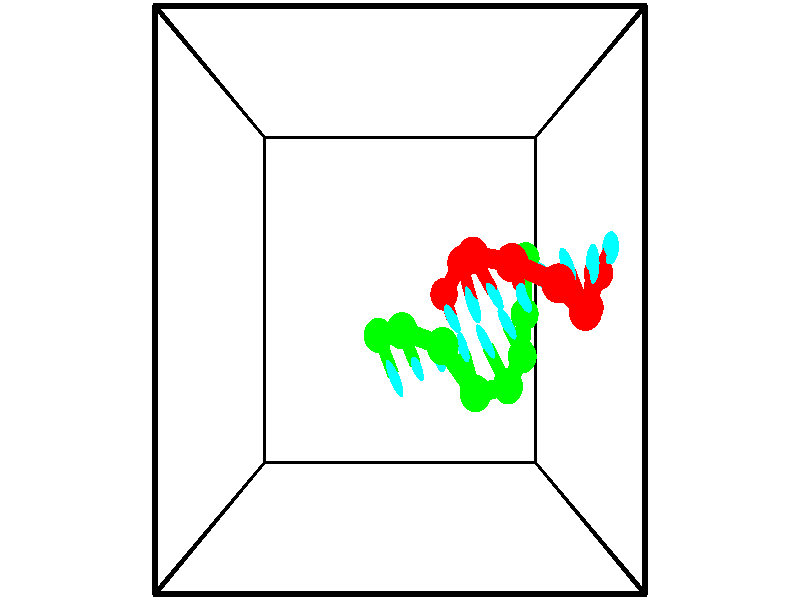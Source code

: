 // switches for output
#declare DRAW_BASES = 1; // possible values are 0, 1; only relevant for DNA ribbons
#declare DRAW_BASES_TYPE = 3; // possible values are 1, 2, 3; only relevant for DNA ribbons
#declare DRAW_FOG = 0; // set to 1 to enable fog

#include "colors.inc"

#include "transforms.inc"
background { rgb <1, 1, 1>}

#default {
   normal{
       ripples 0.25
       frequency 0.20
       turbulence 0.2
       lambda 5
   }
	finish {
		phong 0.1
		phong_size 40.
	}
}

// original window dimensions: 1024x640


// camera settings

camera {
	sky <-0, 1, 0>
	up <-0, 1, 0>
	right 1.6 * <1, 0, 0>
	location <2.5, 2.5, 11.1562>
	look_at <2.5, 2.5, 2.5>
	direction <0, 0, -8.6562>
	angle 67.0682
}


# declare cpy_camera_pos = <2.5, 2.5, 11.1562>;
# if (DRAW_FOG = 1)
fog {
	fog_type 2
	up vnormalize(cpy_camera_pos)
	color rgbt<1,1,1,0.3>
	distance 1e-5
	fog_alt 3e-3
	fog_offset 4
}
# end


// LIGHTS

# declare lum = 6;
global_settings {
	ambient_light rgb lum * <0.05, 0.05, 0.05>
	max_trace_level 15
}# declare cpy_direct_light_amount = 0.25;
light_source
{	1000 * <-1, -1, 1>,
	rgb lum * cpy_direct_light_amount
	parallel
}

light_source
{	1000 * <1, 1, -1>,
	rgb lum * cpy_direct_light_amount
	parallel
}

// strand 0

// nucleotide -1

// particle -1
sphere {
	<6.021746, 2.892507, 0.440936> 0.250000
	pigment { color rgbt <1,0,0,0> }
	no_shadow
}
cylinder {
	<6.020100, 3.082146, 0.793121>,  <6.019112, 3.195929, 1.004433>, 0.100000
	pigment { color rgbt <1,0,0,0> }
	no_shadow
}
cylinder {
	<6.020100, 3.082146, 0.793121>,  <6.021746, 2.892507, 0.440936>, 0.100000
	pigment { color rgbt <1,0,0,0> }
	no_shadow
}

// particle -1
sphere {
	<6.020100, 3.082146, 0.793121> 0.100000
	pigment { color rgbt <1,0,0,0> }
	no_shadow
}
sphere {
	0, 1
	scale<0.080000,0.200000,0.300000>
	matrix <-0.972789, -0.205868, 0.106304,
		0.231657, -0.856067, 0.462043,
		-0.004116, 0.474096, 0.880464,
		6.018865, 3.224375, 1.057260>
	pigment { color rgbt <0,1,1,0> }
	no_shadow
}
cylinder {
	<5.724980, 2.394624, 0.815210>,  <6.021746, 2.892507, 0.440936>, 0.130000
	pigment { color rgbt <1,0,0,0> }
	no_shadow
}

// nucleotide -1

// particle -1
sphere {
	<5.724980, 2.394624, 0.815210> 0.250000
	pigment { color rgbt <1,0,0,0> }
	no_shadow
}
cylinder {
	<5.701080, 2.736122, 1.022110>,  <5.686740, 2.941021, 1.146250>, 0.100000
	pigment { color rgbt <1,0,0,0> }
	no_shadow
}
cylinder {
	<5.701080, 2.736122, 1.022110>,  <5.724980, 2.394624, 0.815210>, 0.100000
	pigment { color rgbt <1,0,0,0> }
	no_shadow
}

// particle -1
sphere {
	<5.701080, 2.736122, 1.022110> 0.100000
	pigment { color rgbt <1,0,0,0> }
	no_shadow
}
sphere {
	0, 1
	scale<0.080000,0.200000,0.300000>
	matrix <-0.991926, -0.108847, 0.065076,
		0.111859, -0.509187, 0.853356,
		-0.059750, 0.853746, 0.517251,
		5.683156, 2.992246, 1.177285>
	pigment { color rgbt <0,1,1,0> }
	no_shadow
}
cylinder {
	<5.444423, 2.340955, 1.563137>,  <5.724980, 2.394624, 0.815210>, 0.130000
	pigment { color rgbt <1,0,0,0> }
	no_shadow
}

// nucleotide -1

// particle -1
sphere {
	<5.444423, 2.340955, 1.563137> 0.250000
	pigment { color rgbt <1,0,0,0> }
	no_shadow
}
cylinder {
	<5.332241, 2.687149, 1.397110>,  <5.264932, 2.894865, 1.297494>, 0.100000
	pigment { color rgbt <1,0,0,0> }
	no_shadow
}
cylinder {
	<5.332241, 2.687149, 1.397110>,  <5.444423, 2.340955, 1.563137>, 0.100000
	pigment { color rgbt <1,0,0,0> }
	no_shadow
}

// particle -1
sphere {
	<5.332241, 2.687149, 1.397110> 0.100000
	pigment { color rgbt <1,0,0,0> }
	no_shadow
}
sphere {
	0, 1
	scale<0.080000,0.200000,0.300000>
	matrix <-0.954126, -0.298589, 0.022084,
		-0.104821, 0.402221, 0.909522,
		-0.280456, 0.865484, -0.415068,
		5.248105, 2.946794, 1.272590>
	pigment { color rgbt <0,1,1,0> }
	no_shadow
}
cylinder {
	<4.888752, 2.709704, 2.048175>,  <5.444423, 2.340955, 1.563137>, 0.130000
	pigment { color rgbt <1,0,0,0> }
	no_shadow
}

// nucleotide -1

// particle -1
sphere {
	<4.888752, 2.709704, 2.048175> 0.250000
	pigment { color rgbt <1,0,0,0> }
	no_shadow
}
cylinder {
	<4.860973, 2.778221, 1.655067>,  <4.844306, 2.819331, 1.419203>, 0.100000
	pigment { color rgbt <1,0,0,0> }
	no_shadow
}
cylinder {
	<4.860973, 2.778221, 1.655067>,  <4.888752, 2.709704, 2.048175>, 0.100000
	pigment { color rgbt <1,0,0,0> }
	no_shadow
}

// particle -1
sphere {
	<4.860973, 2.778221, 1.655067> 0.100000
	pigment { color rgbt <1,0,0,0> }
	no_shadow
}
sphere {
	0, 1
	scale<0.080000,0.200000,0.300000>
	matrix <-0.870123, -0.492236, -0.024308,
		-0.487918, 0.853442, 0.183229,
		-0.069447, 0.171292, -0.982770,
		4.840139, 2.829609, 1.360237>
	pigment { color rgbt <0,1,1,0> }
	no_shadow
}
cylinder {
	<4.213995, 2.978119, 1.891628>,  <4.888752, 2.709704, 2.048175>, 0.130000
	pigment { color rgbt <1,0,0,0> }
	no_shadow
}

// nucleotide -1

// particle -1
sphere {
	<4.213995, 2.978119, 1.891628> 0.250000
	pigment { color rgbt <1,0,0,0> }
	no_shadow
}
cylinder {
	<4.349545, 2.817436, 1.551323>,  <4.430874, 2.721026, 1.347140>, 0.100000
	pigment { color rgbt <1,0,0,0> }
	no_shadow
}
cylinder {
	<4.349545, 2.817436, 1.551323>,  <4.213995, 2.978119, 1.891628>, 0.100000
	pigment { color rgbt <1,0,0,0> }
	no_shadow
}

// particle -1
sphere {
	<4.349545, 2.817436, 1.551323> 0.100000
	pigment { color rgbt <1,0,0,0> }
	no_shadow
}
sphere {
	0, 1
	scale<0.080000,0.200000,0.300000>
	matrix <-0.893733, -0.419970, -0.157689,
		-0.293949, 0.813791, -0.501336,
		0.338872, -0.401708, -0.850762,
		4.451206, 2.696924, 1.296094>
	pigment { color rgbt <0,1,1,0> }
	no_shadow
}
cylinder {
	<3.674654, 3.104280, 1.396156>,  <4.213995, 2.978119, 1.891628>, 0.130000
	pigment { color rgbt <1,0,0,0> }
	no_shadow
}

// nucleotide -1

// particle -1
sphere {
	<3.674654, 3.104280, 1.396156> 0.250000
	pigment { color rgbt <1,0,0,0> }
	no_shadow
}
cylinder {
	<3.895969, 2.813515, 1.233444>,  <4.028759, 2.639056, 1.135817>, 0.100000
	pigment { color rgbt <1,0,0,0> }
	no_shadow
}
cylinder {
	<3.895969, 2.813515, 1.233444>,  <3.674654, 3.104280, 1.396156>, 0.100000
	pigment { color rgbt <1,0,0,0> }
	no_shadow
}

// particle -1
sphere {
	<3.895969, 2.813515, 1.233444> 0.100000
	pigment { color rgbt <1,0,0,0> }
	no_shadow
}
sphere {
	0, 1
	scale<0.080000,0.200000,0.300000>
	matrix <-0.831844, -0.456565, -0.315569,
		0.043670, 0.512979, -0.857290,
		0.553289, -0.726912, -0.406780,
		4.061956, 2.595441, 1.111410>
	pigment { color rgbt <0,1,1,0> }
	no_shadow
}
cylinder {
	<3.580632, 3.044346, 0.557424>,  <3.674654, 3.104280, 1.396156>, 0.130000
	pigment { color rgbt <1,0,0,0> }
	no_shadow
}

// nucleotide -1

// particle -1
sphere {
	<3.580632, 3.044346, 0.557424> 0.250000
	pigment { color rgbt <1,0,0,0> }
	no_shadow
}
cylinder {
	<3.673092, 2.698845, 0.736534>,  <3.728568, 2.491544, 0.844000>, 0.100000
	pigment { color rgbt <1,0,0,0> }
	no_shadow
}
cylinder {
	<3.673092, 2.698845, 0.736534>,  <3.580632, 3.044346, 0.557424>, 0.100000
	pigment { color rgbt <1,0,0,0> }
	no_shadow
}

// particle -1
sphere {
	<3.673092, 2.698845, 0.736534> 0.100000
	pigment { color rgbt <1,0,0,0> }
	no_shadow
}
sphere {
	0, 1
	scale<0.080000,0.200000,0.300000>
	matrix <-0.810564, -0.425518, -0.402393,
		0.538104, -0.269937, -0.798485,
		0.231149, -0.863752, 0.447774,
		3.742437, 2.439719, 0.870866>
	pigment { color rgbt <0,1,1,0> }
	no_shadow
}
cylinder {
	<3.305167, 2.587576, 0.115045>,  <3.580632, 3.044346, 0.557424>, 0.130000
	pigment { color rgbt <1,0,0,0> }
	no_shadow
}

// nucleotide -1

// particle -1
sphere {
	<3.305167, 2.587576, 0.115045> 0.250000
	pigment { color rgbt <1,0,0,0> }
	no_shadow
}
cylinder {
	<3.361679, 2.383873, 0.454620>,  <3.395586, 2.261651, 0.658366>, 0.100000
	pigment { color rgbt <1,0,0,0> }
	no_shadow
}
cylinder {
	<3.361679, 2.383873, 0.454620>,  <3.305167, 2.587576, 0.115045>, 0.100000
	pigment { color rgbt <1,0,0,0> }
	no_shadow
}

// particle -1
sphere {
	<3.361679, 2.383873, 0.454620> 0.100000
	pigment { color rgbt <1,0,0,0> }
	no_shadow
}
sphere {
	0, 1
	scale<0.080000,0.200000,0.300000>
	matrix <-0.787253, -0.577729, -0.215550,
		0.600227, -0.637877, -0.482536,
		0.141280, -0.509257, 0.848939,
		3.404063, 2.231096, 0.709302>
	pigment { color rgbt <0,1,1,0> }
	no_shadow
}
// strand 1

// nucleotide -1

// particle -1
sphere {
	<2.131253, 1.995754, 0.829568> 0.250000
	pigment { color rgbt <0,1,0,0> }
	no_shadow
}
cylinder {
	<2.289576, 1.668701, 0.996811>,  <2.384569, 1.472469, 1.097156>, 0.100000
	pigment { color rgbt <0,1,0,0> }
	no_shadow
}
cylinder {
	<2.289576, 1.668701, 0.996811>,  <2.131253, 1.995754, 0.829568>, 0.100000
	pigment { color rgbt <0,1,0,0> }
	no_shadow
}

// particle -1
sphere {
	<2.289576, 1.668701, 0.996811> 0.100000
	pigment { color rgbt <0,1,0,0> }
	no_shadow
}
sphere {
	0, 1
	scale<0.080000,0.200000,0.300000>
	matrix <0.883933, 0.462650, 0.067951,
		-0.248996, 0.342683, 0.905853,
		0.395807, -0.817633, 0.418106,
		2.408318, 1.423411, 1.122243>
	pigment { color rgbt <0,1,1,0> }
	no_shadow
}
cylinder {
	<2.530694, 2.088392, 1.454843>,  <2.131253, 1.995754, 0.829568>, 0.130000
	pigment { color rgbt <0,1,0,0> }
	no_shadow
}

// nucleotide -1

// particle -1
sphere {
	<2.530694, 2.088392, 1.454843> 0.250000
	pigment { color rgbt <0,1,0,0> }
	no_shadow
}
cylinder {
	<2.664356, 1.805443, 1.205696>,  <2.744554, 1.635674, 1.056208>, 0.100000
	pigment { color rgbt <0,1,0,0> }
	no_shadow
}
cylinder {
	<2.664356, 1.805443, 1.205696>,  <2.530694, 2.088392, 1.454843>, 0.100000
	pigment { color rgbt <0,1,0,0> }
	no_shadow
}

// particle -1
sphere {
	<2.664356, 1.805443, 1.205696> 0.100000
	pigment { color rgbt <0,1,0,0> }
	no_shadow
}
sphere {
	0, 1
	scale<0.080000,0.200000,0.300000>
	matrix <0.892442, 0.450005, -0.032279,
		0.303127, -0.545088, 0.781661,
		0.334157, -0.707372, -0.622868,
		2.764603, 1.593231, 1.018836>
	pigment { color rgbt <0,1,1,0> }
	no_shadow
}
cylinder {
	<3.167490, 1.896682, 1.681784>,  <2.530694, 2.088392, 1.454843>, 0.130000
	pigment { color rgbt <0,1,0,0> }
	no_shadow
}

// nucleotide -1

// particle -1
sphere {
	<3.167490, 1.896682, 1.681784> 0.250000
	pigment { color rgbt <0,1,0,0> }
	no_shadow
}
cylinder {
	<3.163610, 1.774414, 1.300949>,  <3.161283, 1.701053, 1.072448>, 0.100000
	pigment { color rgbt <0,1,0,0> }
	no_shadow
}
cylinder {
	<3.163610, 1.774414, 1.300949>,  <3.167490, 1.896682, 1.681784>, 0.100000
	pigment { color rgbt <0,1,0,0> }
	no_shadow
}

// particle -1
sphere {
	<3.163610, 1.774414, 1.300949> 0.100000
	pigment { color rgbt <0,1,0,0> }
	no_shadow
}
sphere {
	0, 1
	scale<0.080000,0.200000,0.300000>
	matrix <0.932876, 0.340082, -0.118688,
		0.360067, -0.889331, 0.281853,
		-0.009700, -0.305670, -0.952088,
		3.160701, 1.682713, 1.015323>
	pigment { color rgbt <0,1,1,0> }
	no_shadow
}
cylinder {
	<3.709558, 1.249875, 1.458175>,  <3.167490, 1.896682, 1.681784>, 0.130000
	pigment { color rgbt <0,1,0,0> }
	no_shadow
}

// nucleotide -1

// particle -1
sphere {
	<3.709558, 1.249875, 1.458175> 0.250000
	pigment { color rgbt <0,1,0,0> }
	no_shadow
}
cylinder {
	<3.626631, 1.560516, 1.220215>,  <3.576875, 1.746902, 1.077439>, 0.100000
	pigment { color rgbt <0,1,0,0> }
	no_shadow
}
cylinder {
	<3.626631, 1.560516, 1.220215>,  <3.709558, 1.249875, 1.458175>, 0.100000
	pigment { color rgbt <0,1,0,0> }
	no_shadow
}

// particle -1
sphere {
	<3.626631, 1.560516, 1.220215> 0.100000
	pigment { color rgbt <0,1,0,0> }
	no_shadow
}
sphere {
	0, 1
	scale<0.080000,0.200000,0.300000>
	matrix <0.973148, 0.225886, -0.044253,
		0.100012, -0.588099, -0.802581,
		-0.207317, 0.776605, -0.594899,
		3.564436, 1.793498, 1.041745>
	pigment { color rgbt <0,1,1,0> }
	no_shadow
}
cylinder {
	<4.299309, 1.298833, 1.067516>,  <3.709558, 1.249875, 1.458175>, 0.130000
	pigment { color rgbt <0,1,0,0> }
	no_shadow
}

// nucleotide -1

// particle -1
sphere {
	<4.299309, 1.298833, 1.067516> 0.250000
	pigment { color rgbt <0,1,0,0> }
	no_shadow
}
cylinder {
	<4.100937, 1.639938, 1.001976>,  <3.981914, 1.844602, 0.962652>, 0.100000
	pigment { color rgbt <0,1,0,0> }
	no_shadow
}
cylinder {
	<4.100937, 1.639938, 1.001976>,  <4.299309, 1.298833, 1.067516>, 0.100000
	pigment { color rgbt <0,1,0,0> }
	no_shadow
}

// particle -1
sphere {
	<4.100937, 1.639938, 1.001976> 0.100000
	pigment { color rgbt <0,1,0,0> }
	no_shadow
}
sphere {
	0, 1
	scale<0.080000,0.200000,0.300000>
	matrix <0.866580, 0.498106, -0.030499,
		0.055607, -0.157115, -0.986013,
		-0.495931, 0.852763, -0.163851,
		3.952157, 1.895767, 0.952821>
	pigment { color rgbt <0,1,1,0> }
	no_shadow
}
cylinder {
	<4.664072, 1.670514, 0.463987>,  <4.299309, 1.298833, 1.067516>, 0.130000
	pigment { color rgbt <0,1,0,0> }
	no_shadow
}

// nucleotide -1

// particle -1
sphere {
	<4.664072, 1.670514, 0.463987> 0.250000
	pigment { color rgbt <0,1,0,0> }
	no_shadow
}
cylinder {
	<4.473475, 1.950760, 0.676437>,  <4.359117, 2.118907, 0.803907>, 0.100000
	pigment { color rgbt <0,1,0,0> }
	no_shadow
}
cylinder {
	<4.473475, 1.950760, 0.676437>,  <4.664072, 1.670514, 0.463987>, 0.100000
	pigment { color rgbt <0,1,0,0> }
	no_shadow
}

// particle -1
sphere {
	<4.473475, 1.950760, 0.676437> 0.100000
	pigment { color rgbt <0,1,0,0> }
	no_shadow
}
sphere {
	0, 1
	scale<0.080000,0.200000,0.300000>
	matrix <0.813955, 0.579890, -0.034711,
		-0.332313, 0.415773, -0.846582,
		-0.476492, 0.700615, 0.531125,
		4.330527, 2.160944, 0.835775>
	pigment { color rgbt <0,1,1,0> }
	no_shadow
}
cylinder {
	<4.773564, 2.286281, 0.139637>,  <4.664072, 1.670514, 0.463987>, 0.130000
	pigment { color rgbt <0,1,0,0> }
	no_shadow
}

// nucleotide -1

// particle -1
sphere {
	<4.773564, 2.286281, 0.139637> 0.250000
	pigment { color rgbt <0,1,0,0> }
	no_shadow
}
cylinder {
	<4.688698, 2.407074, 0.511398>,  <4.637778, 2.479550, 0.734455>, 0.100000
	pigment { color rgbt <0,1,0,0> }
	no_shadow
}
cylinder {
	<4.688698, 2.407074, 0.511398>,  <4.773564, 2.286281, 0.139637>, 0.100000
	pigment { color rgbt <0,1,0,0> }
	no_shadow
}

// particle -1
sphere {
	<4.688698, 2.407074, 0.511398> 0.100000
	pigment { color rgbt <0,1,0,0> }
	no_shadow
}
sphere {
	0, 1
	scale<0.080000,0.200000,0.300000>
	matrix <0.807968, 0.589184, -0.006994,
		-0.549702, 0.749445, -0.368998,
		-0.212166, 0.301983, 0.929404,
		4.625048, 2.497669, 0.790219>
	pigment { color rgbt <0,1,1,0> }
	no_shadow
}
cylinder {
	<4.789325, 3.129423, 0.145343>,  <4.773564, 2.286281, 0.139637>, 0.130000
	pigment { color rgbt <0,1,0,0> }
	no_shadow
}

// nucleotide -1

// particle -1
sphere {
	<4.789325, 3.129423, 0.145343> 0.250000
	pigment { color rgbt <0,1,0,0> }
	no_shadow
}
cylinder {
	<4.837400, 2.966606, 0.507530>,  <4.866246, 2.868916, 0.724842>, 0.100000
	pigment { color rgbt <0,1,0,0> }
	no_shadow
}
cylinder {
	<4.837400, 2.966606, 0.507530>,  <4.789325, 3.129423, 0.145343>, 0.100000
	pigment { color rgbt <0,1,0,0> }
	no_shadow
}

// particle -1
sphere {
	<4.837400, 2.966606, 0.507530> 0.100000
	pigment { color rgbt <0,1,0,0> }
	no_shadow
}
sphere {
	0, 1
	scale<0.080000,0.200000,0.300000>
	matrix <0.826739, 0.545975, 0.135698,
		-0.549597, 0.732276, 0.402138,
		0.120189, -0.407043, 0.905467,
		4.873457, 2.844493, 0.779170>
	pigment { color rgbt <0,1,1,0> }
	no_shadow
}
// box output
cylinder {
	<0.000000, 0.000000, 0.000000>,  <5.000000, 0.000000, 0.000000>, 0.025000
	pigment { color rgbt <0,0,0,0> }
	no_shadow
}
cylinder {
	<0.000000, 0.000000, 0.000000>,  <0.000000, 5.000000, 0.000000>, 0.025000
	pigment { color rgbt <0,0,0,0> }
	no_shadow
}
cylinder {
	<0.000000, 0.000000, 0.000000>,  <0.000000, 0.000000, 5.000000>, 0.025000
	pigment { color rgbt <0,0,0,0> }
	no_shadow
}
cylinder {
	<5.000000, 5.000000, 5.000000>,  <0.000000, 5.000000, 5.000000>, 0.025000
	pigment { color rgbt <0,0,0,0> }
	no_shadow
}
cylinder {
	<5.000000, 5.000000, 5.000000>,  <5.000000, 0.000000, 5.000000>, 0.025000
	pigment { color rgbt <0,0,0,0> }
	no_shadow
}
cylinder {
	<5.000000, 5.000000, 5.000000>,  <5.000000, 5.000000, 0.000000>, 0.025000
	pigment { color rgbt <0,0,0,0> }
	no_shadow
}
cylinder {
	<0.000000, 0.000000, 5.000000>,  <0.000000, 5.000000, 5.000000>, 0.025000
	pigment { color rgbt <0,0,0,0> }
	no_shadow
}
cylinder {
	<0.000000, 0.000000, 5.000000>,  <5.000000, 0.000000, 5.000000>, 0.025000
	pigment { color rgbt <0,0,0,0> }
	no_shadow
}
cylinder {
	<5.000000, 5.000000, 0.000000>,  <0.000000, 5.000000, 0.000000>, 0.025000
	pigment { color rgbt <0,0,0,0> }
	no_shadow
}
cylinder {
	<5.000000, 5.000000, 0.000000>,  <5.000000, 0.000000, 0.000000>, 0.025000
	pigment { color rgbt <0,0,0,0> }
	no_shadow
}
cylinder {
	<5.000000, 0.000000, 5.000000>,  <5.000000, 0.000000, 0.000000>, 0.025000
	pigment { color rgbt <0,0,0,0> }
	no_shadow
}
cylinder {
	<0.000000, 5.000000, 0.000000>,  <0.000000, 5.000000, 5.000000>, 0.025000
	pigment { color rgbt <0,0,0,0> }
	no_shadow
}
// end of box output

